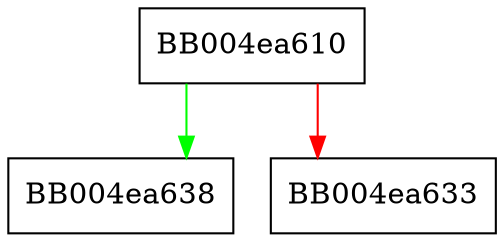 digraph tls_construct_change_cipher_spec {
  node [shape="box"];
  graph [splines=ortho];
  BB004ea610 -> BB004ea638 [color="green"];
  BB004ea610 -> BB004ea633 [color="red"];
}